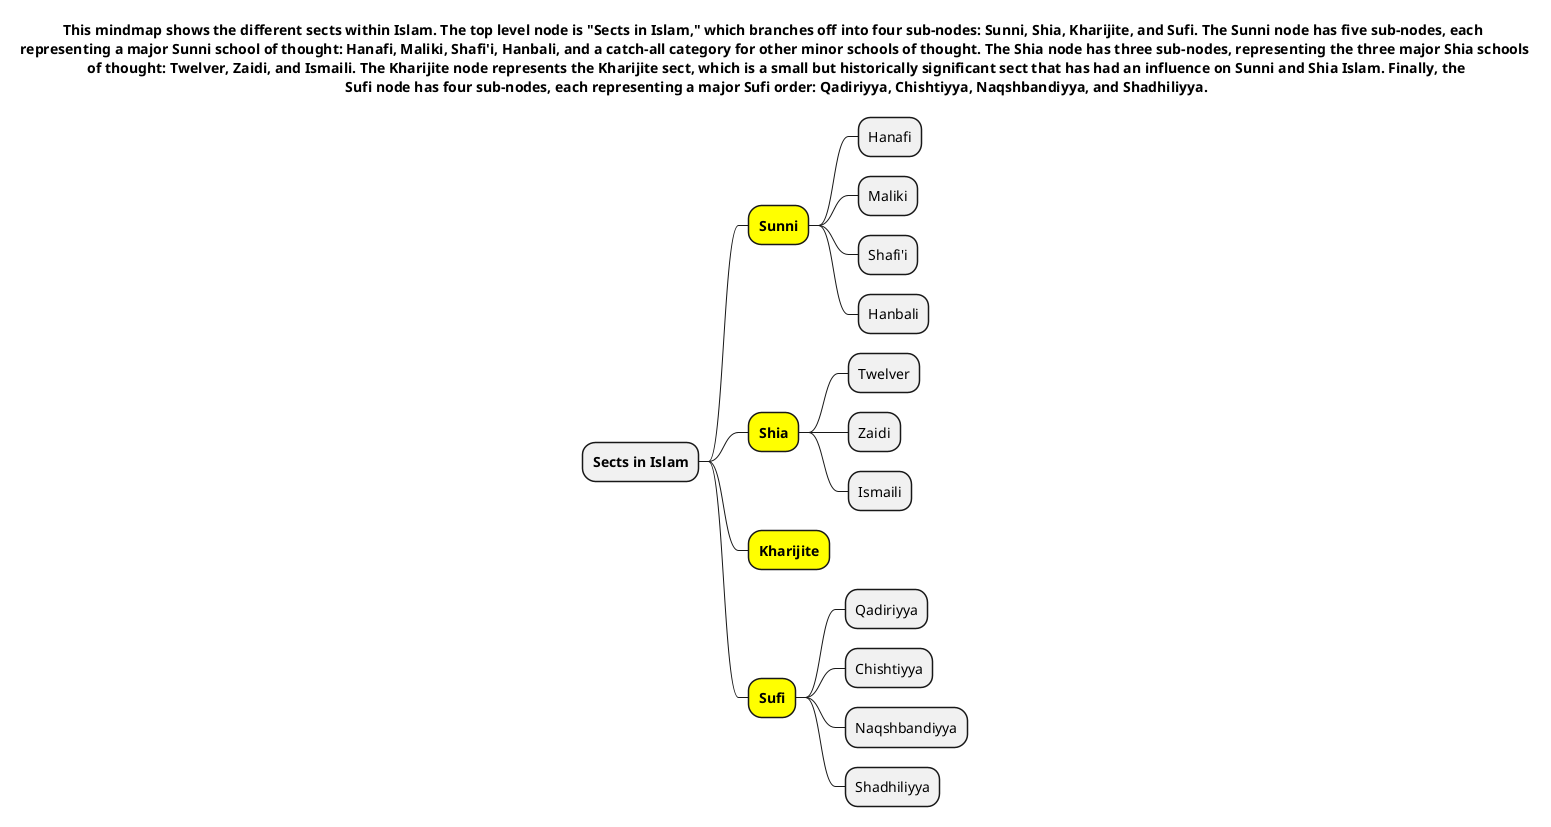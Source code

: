 @startmindmap
title This mindmap shows the different sects within Islam. The top level node is "Sects in Islam," which branches off into four sub-nodes: Sunni, Shia, Kharijite, and Sufi. The Sunni node has five sub-nodes, each \nrepresenting a major Sunni school of thought: Hanafi, Maliki, Shafi'i, Hanbali, and a catch-all category for other minor schools of thought. The Shia node has three sub-nodes, representing the three major Shia schools\n of thought: Twelver, Zaidi, and Ismaili. The Kharijite node represents the Kharijite sect, which is a small but historically significant sect that has had an influence on Sunni and Shia Islam. Finally, the\n Sufi node has four sub-nodes, each representing a major Sufi order: Qadiriyya, Chishtiyya, Naqshbandiyya, and Shadhiliyya.





* **Sects in Islam**
**[#yellow] **Sunni**
*** Hanafi
*** Maliki
*** Shafi'i
*** Hanbali
**[#yellow] **Shia**
*** Twelver
*** Zaidi
*** Ismaili
**[#yellow] **Kharijite**
**[#yellow] **Sufi**
*** Qadiriyya
*** Chishtiyya
*** Naqshbandiyya
*** Shadhiliyya
@endmindmap
